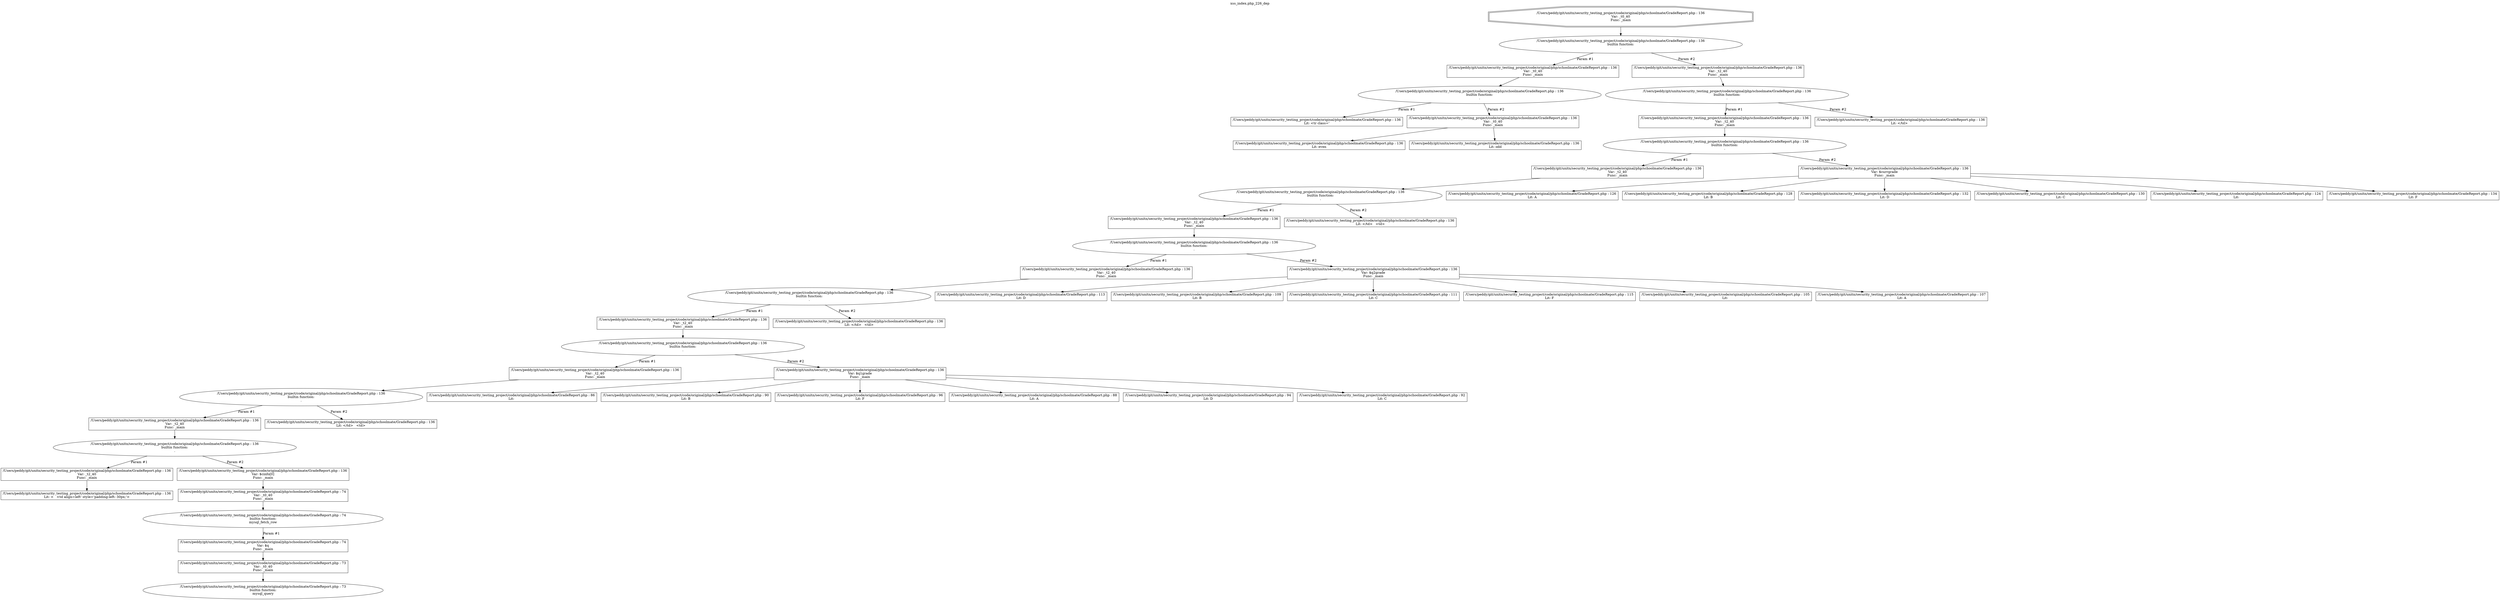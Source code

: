 digraph cfg {
  label="xss_index.php_226_dep";
  labelloc=t;
  n1 [shape=doubleoctagon, label="/Users/peddy/git/unitn/security_testing_project/code/original/php/schoolmate/GradeReport.php : 136\nVar: _t0_40\nFunc: _main\n"];
  n2 [shape=ellipse, label="/Users/peddy/git/unitn/security_testing_project/code/original/php/schoolmate/GradeReport.php : 136\nbuiltin function:\n.\n"];
  n3 [shape=box, label="/Users/peddy/git/unitn/security_testing_project/code/original/php/schoolmate/GradeReport.php : 136\nVar: _t0_40\nFunc: _main\n"];
  n4 [shape=ellipse, label="/Users/peddy/git/unitn/security_testing_project/code/original/php/schoolmate/GradeReport.php : 136\nbuiltin function:\n.\n"];
  n5 [shape=box, label="/Users/peddy/git/unitn/security_testing_project/code/original/php/schoolmate/GradeReport.php : 136\nLit: <tr class='\n"];
  n6 [shape=box, label="/Users/peddy/git/unitn/security_testing_project/code/original/php/schoolmate/GradeReport.php : 136\nVar: _t0_40\nFunc: _main\n"];
  n7 [shape=box, label="/Users/peddy/git/unitn/security_testing_project/code/original/php/schoolmate/GradeReport.php : 136\nLit: even\n"];
  n8 [shape=box, label="/Users/peddy/git/unitn/security_testing_project/code/original/php/schoolmate/GradeReport.php : 136\nLit: odd\n"];
  n9 [shape=box, label="/Users/peddy/git/unitn/security_testing_project/code/original/php/schoolmate/GradeReport.php : 136\nVar: _t2_40\nFunc: _main\n"];
  n10 [shape=ellipse, label="/Users/peddy/git/unitn/security_testing_project/code/original/php/schoolmate/GradeReport.php : 136\nbuiltin function:\n.\n"];
  n11 [shape=box, label="/Users/peddy/git/unitn/security_testing_project/code/original/php/schoolmate/GradeReport.php : 136\nVar: _t2_40\nFunc: _main\n"];
  n12 [shape=ellipse, label="/Users/peddy/git/unitn/security_testing_project/code/original/php/schoolmate/GradeReport.php : 136\nbuiltin function:\n.\n"];
  n13 [shape=box, label="/Users/peddy/git/unitn/security_testing_project/code/original/php/schoolmate/GradeReport.php : 136\nVar: _t2_40\nFunc: _main\n"];
  n14 [shape=ellipse, label="/Users/peddy/git/unitn/security_testing_project/code/original/php/schoolmate/GradeReport.php : 136\nbuiltin function:\n.\n"];
  n15 [shape=box, label="/Users/peddy/git/unitn/security_testing_project/code/original/php/schoolmate/GradeReport.php : 136\nVar: _t2_40\nFunc: _main\n"];
  n16 [shape=ellipse, label="/Users/peddy/git/unitn/security_testing_project/code/original/php/schoolmate/GradeReport.php : 136\nbuiltin function:\n.\n"];
  n17 [shape=box, label="/Users/peddy/git/unitn/security_testing_project/code/original/php/schoolmate/GradeReport.php : 136\nVar: _t2_40\nFunc: _main\n"];
  n18 [shape=ellipse, label="/Users/peddy/git/unitn/security_testing_project/code/original/php/schoolmate/GradeReport.php : 136\nbuiltin function:\n.\n"];
  n19 [shape=box, label="/Users/peddy/git/unitn/security_testing_project/code/original/php/schoolmate/GradeReport.php : 136\nVar: _t2_40\nFunc: _main\n"];
  n20 [shape=ellipse, label="/Users/peddy/git/unitn/security_testing_project/code/original/php/schoolmate/GradeReport.php : 136\nbuiltin function:\n.\n"];
  n21 [shape=box, label="/Users/peddy/git/unitn/security_testing_project/code/original/php/schoolmate/GradeReport.php : 136\nVar: _t2_40\nFunc: _main\n"];
  n22 [shape=ellipse, label="/Users/peddy/git/unitn/security_testing_project/code/original/php/schoolmate/GradeReport.php : 136\nbuiltin function:\n.\n"];
  n23 [shape=box, label="/Users/peddy/git/unitn/security_testing_project/code/original/php/schoolmate/GradeReport.php : 136\nVar: _t2_40\nFunc: _main\n"];
  n24 [shape=ellipse, label="/Users/peddy/git/unitn/security_testing_project/code/original/php/schoolmate/GradeReport.php : 136\nbuiltin function:\n.\n"];
  n25 [shape=box, label="/Users/peddy/git/unitn/security_testing_project/code/original/php/schoolmate/GradeReport.php : 136\nVar: _t2_40\nFunc: _main\n"];
  n26 [shape=box, label="/Users/peddy/git/unitn/security_testing_project/code/original/php/schoolmate/GradeReport.php : 136\nLit: >   <td align=left' style='padding-left: 30px;'>\n"];
  n27 [shape=box, label="/Users/peddy/git/unitn/security_testing_project/code/original/php/schoolmate/GradeReport.php : 136\nVar: $cinfo[0]\nFunc: _main\n"];
  n28 [shape=box, label="/Users/peddy/git/unitn/security_testing_project/code/original/php/schoolmate/GradeReport.php : 74\nVar: _t0_40\nFunc: _main\n"];
  n29 [shape=ellipse, label="/Users/peddy/git/unitn/security_testing_project/code/original/php/schoolmate/GradeReport.php : 74\nbuiltin function:\nmysql_fetch_row\n"];
  n30 [shape=box, label="/Users/peddy/git/unitn/security_testing_project/code/original/php/schoolmate/GradeReport.php : 74\nVar: $q\nFunc: _main\n"];
  n31 [shape=box, label="/Users/peddy/git/unitn/security_testing_project/code/original/php/schoolmate/GradeReport.php : 73\nVar: _t0_40\nFunc: _main\n"];
  n32 [shape=ellipse, label="/Users/peddy/git/unitn/security_testing_project/code/original/php/schoolmate/GradeReport.php : 73\nbuiltin function:\nmysql_query\n"];
  n33 [shape=box, label="/Users/peddy/git/unitn/security_testing_project/code/original/php/schoolmate/GradeReport.php : 136\nLit: </td>   <td>\n"];
  n34 [shape=box, label="/Users/peddy/git/unitn/security_testing_project/code/original/php/schoolmate/GradeReport.php : 136\nVar: $q1grade\nFunc: _main\n"];
  n35 [shape=box, label="/Users/peddy/git/unitn/security_testing_project/code/original/php/schoolmate/GradeReport.php : 86\nLit: \n"];
  n36 [shape=box, label="/Users/peddy/git/unitn/security_testing_project/code/original/php/schoolmate/GradeReport.php : 90\nLit: B\n"];
  n37 [shape=box, label="/Users/peddy/git/unitn/security_testing_project/code/original/php/schoolmate/GradeReport.php : 96\nLit: F\n"];
  n38 [shape=box, label="/Users/peddy/git/unitn/security_testing_project/code/original/php/schoolmate/GradeReport.php : 88\nLit: A\n"];
  n39 [shape=box, label="/Users/peddy/git/unitn/security_testing_project/code/original/php/schoolmate/GradeReport.php : 94\nLit: D\n"];
  n40 [shape=box, label="/Users/peddy/git/unitn/security_testing_project/code/original/php/schoolmate/GradeReport.php : 92\nLit: C\n"];
  n41 [shape=box, label="/Users/peddy/git/unitn/security_testing_project/code/original/php/schoolmate/GradeReport.php : 136\nLit: </td>   <td>\n"];
  n42 [shape=box, label="/Users/peddy/git/unitn/security_testing_project/code/original/php/schoolmate/GradeReport.php : 136\nVar: $q2grade\nFunc: _main\n"];
  n43 [shape=box, label="/Users/peddy/git/unitn/security_testing_project/code/original/php/schoolmate/GradeReport.php : 113\nLit: D\n"];
  n44 [shape=box, label="/Users/peddy/git/unitn/security_testing_project/code/original/php/schoolmate/GradeReport.php : 109\nLit: B\n"];
  n45 [shape=box, label="/Users/peddy/git/unitn/security_testing_project/code/original/php/schoolmate/GradeReport.php : 111\nLit: C\n"];
  n46 [shape=box, label="/Users/peddy/git/unitn/security_testing_project/code/original/php/schoolmate/GradeReport.php : 115\nLit: F\n"];
  n47 [shape=box, label="/Users/peddy/git/unitn/security_testing_project/code/original/php/schoolmate/GradeReport.php : 105\nLit: \n"];
  n48 [shape=box, label="/Users/peddy/git/unitn/security_testing_project/code/original/php/schoolmate/GradeReport.php : 107\nLit: A\n"];
  n49 [shape=box, label="/Users/peddy/git/unitn/security_testing_project/code/original/php/schoolmate/GradeReport.php : 136\nLit: </td>   <td>\n"];
  n50 [shape=box, label="/Users/peddy/git/unitn/security_testing_project/code/original/php/schoolmate/GradeReport.php : 136\nVar: $currgrade\nFunc: _main\n"];
  n51 [shape=box, label="/Users/peddy/git/unitn/security_testing_project/code/original/php/schoolmate/GradeReport.php : 126\nLit: A\n"];
  n52 [shape=box, label="/Users/peddy/git/unitn/security_testing_project/code/original/php/schoolmate/GradeReport.php : 128\nLit: B\n"];
  n53 [shape=box, label="/Users/peddy/git/unitn/security_testing_project/code/original/php/schoolmate/GradeReport.php : 132\nLit: D\n"];
  n54 [shape=box, label="/Users/peddy/git/unitn/security_testing_project/code/original/php/schoolmate/GradeReport.php : 130\nLit: C\n"];
  n55 [shape=box, label="/Users/peddy/git/unitn/security_testing_project/code/original/php/schoolmate/GradeReport.php : 124\nLit: \n"];
  n56 [shape=box, label="/Users/peddy/git/unitn/security_testing_project/code/original/php/schoolmate/GradeReport.php : 134\nLit: F\n"];
  n57 [shape=box, label="/Users/peddy/git/unitn/security_testing_project/code/original/php/schoolmate/GradeReport.php : 136\nLit: </td>   \n"];
  n1 -> n2;
  n3 -> n4;
  n4 -> n5[label="Param #1"];
  n4 -> n6[label="Param #2"];
  n6 -> n7;
  n6 -> n8;
  n2 -> n3[label="Param #1"];
  n2 -> n9[label="Param #2"];
  n9 -> n10;
  n11 -> n12;
  n13 -> n14;
  n15 -> n16;
  n17 -> n18;
  n19 -> n20;
  n21 -> n22;
  n23 -> n24;
  n25 -> n26;
  n24 -> n25[label="Param #1"];
  n24 -> n27[label="Param #2"];
  n28 -> n29;
  n31 -> n32;
  n30 -> n31;
  n29 -> n30[label="Param #1"];
  n27 -> n28;
  n22 -> n23[label="Param #1"];
  n22 -> n33[label="Param #2"];
  n20 -> n21[label="Param #1"];
  n20 -> n34[label="Param #2"];
  n34 -> n35;
  n34 -> n36;
  n34 -> n37;
  n34 -> n38;
  n34 -> n39;
  n34 -> n40;
  n18 -> n19[label="Param #1"];
  n18 -> n41[label="Param #2"];
  n16 -> n17[label="Param #1"];
  n16 -> n42[label="Param #2"];
  n42 -> n43;
  n42 -> n44;
  n42 -> n45;
  n42 -> n46;
  n42 -> n47;
  n42 -> n48;
  n14 -> n15[label="Param #1"];
  n14 -> n49[label="Param #2"];
  n12 -> n13[label="Param #1"];
  n12 -> n50[label="Param #2"];
  n50 -> n51;
  n50 -> n52;
  n50 -> n53;
  n50 -> n54;
  n50 -> n55;
  n50 -> n56;
  n10 -> n11[label="Param #1"];
  n10 -> n57[label="Param #2"];
}
